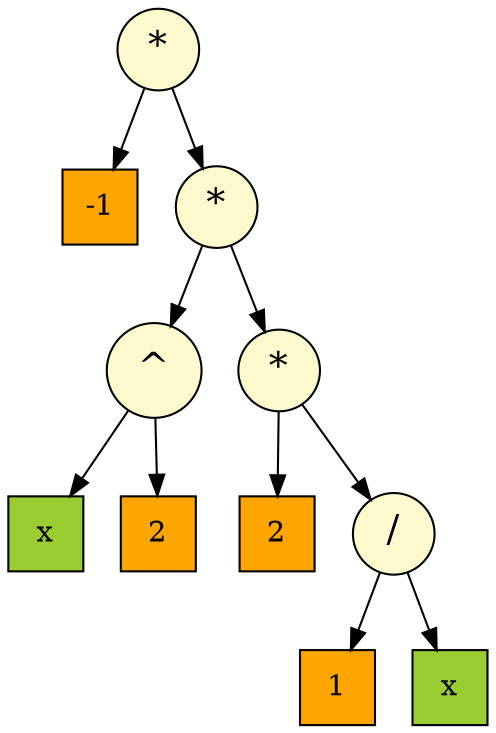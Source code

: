 digraph dump
{
node [style = filled]
	node0x55e561274970 [shape = "circle" label = "*", fillcolor = "#fffacd", fontsize = 18]
	node0x55e5612749b0 [shape = "square" label = "-1", fillcolor = "#ffa500"]
	node0x55e561274970 -> node0x55e5612749b0
	node0x55e561274c70 [shape = "circle" label = "*", fillcolor = "#fffacd", fontsize = 18]
	node0x55e561274870 [shape = "circle" label = "^", fillcolor = "#fffacd", fontsize = 18]
	node0x55e561274930 [shape = "square" label = "x", fillcolor = "#9acd32"]
	node0x55e561274870 -> node0x55e561274930
	node0x55e5612748f0 [shape = "square" label = "2", fillcolor = "#ffa500"]
	node0x55e561274870 -> node0x55e5612748f0
	node0x55e561274c70 -> node0x55e561274870
	node0x55e561274c30 [shape = "circle" label = "*", fillcolor = "#fffacd", fontsize = 18]
	node0x55e561274830 [shape = "square" label = "2", fillcolor = "#ffa500"]
	node0x55e561274c30 -> node0x55e561274830
	node0x55e561274bf0 [shape = "circle" label = "/", fillcolor = "#fffacd", fontsize = 18]
	node0x55e561274b70 [shape = "square" label = "1", fillcolor = "#ffa500"]
	node0x55e561274bf0 -> node0x55e561274b70
	node0x55e561274bb0 [shape = "square" label = "x", fillcolor = "#9acd32"]
	node0x55e561274bf0 -> node0x55e561274bb0
	node0x55e561274c30 -> node0x55e561274bf0
	node0x55e561274c70 -> node0x55e561274c30
	node0x55e561274970 -> node0x55e561274c70

}
